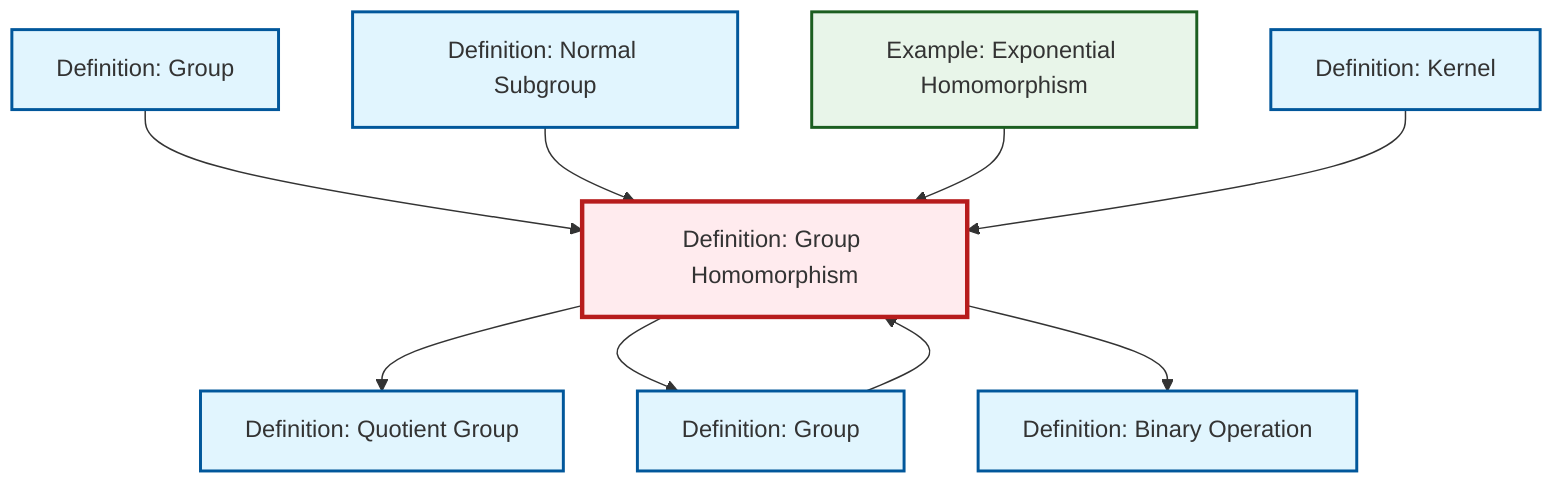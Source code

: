 graph TD
    classDef definition fill:#e1f5fe,stroke:#01579b,stroke-width:2px
    classDef theorem fill:#f3e5f5,stroke:#4a148c,stroke-width:2px
    classDef axiom fill:#fff3e0,stroke:#e65100,stroke-width:2px
    classDef example fill:#e8f5e9,stroke:#1b5e20,stroke-width:2px
    classDef current fill:#ffebee,stroke:#b71c1c,stroke-width:3px
    def-group-example["Definition: Group"]:::definition
    def-normal-subgroup["Definition: Normal Subgroup"]:::definition
    def-group["Definition: Group"]:::definition
    ex-exponential-homomorphism["Example: Exponential Homomorphism"]:::example
    def-binary-operation["Definition: Binary Operation"]:::definition
    def-kernel["Definition: Kernel"]:::definition
    def-quotient-group["Definition: Quotient Group"]:::definition
    def-homomorphism["Definition: Group Homomorphism"]:::definition
    def-homomorphism --> def-quotient-group
    def-homomorphism --> def-group
    def-homomorphism --> def-binary-operation
    def-group-example --> def-homomorphism
    def-normal-subgroup --> def-homomorphism
    def-group --> def-homomorphism
    ex-exponential-homomorphism --> def-homomorphism
    def-kernel --> def-homomorphism
    class def-homomorphism current